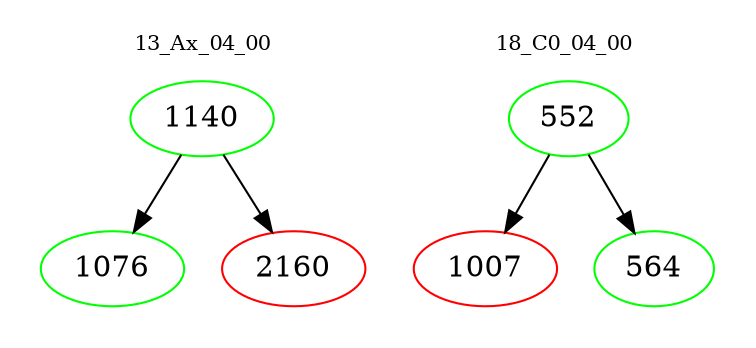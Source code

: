 digraph{
subgraph cluster_0 {
color = white
label = "13_Ax_04_00";
fontsize=10;
T0_1140 [label="1140", color="green"]
T0_1140 -> T0_1076 [color="black"]
T0_1076 [label="1076", color="green"]
T0_1140 -> T0_2160 [color="black"]
T0_2160 [label="2160", color="red"]
}
subgraph cluster_1 {
color = white
label = "18_C0_04_00";
fontsize=10;
T1_552 [label="552", color="green"]
T1_552 -> T1_1007 [color="black"]
T1_1007 [label="1007", color="red"]
T1_552 -> T1_564 [color="black"]
T1_564 [label="564", color="green"]
}
}
